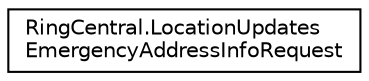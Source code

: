 digraph "Graphical Class Hierarchy"
{
 // LATEX_PDF_SIZE
  edge [fontname="Helvetica",fontsize="10",labelfontname="Helvetica",labelfontsize="10"];
  node [fontname="Helvetica",fontsize="10",shape=record];
  rankdir="LR";
  Node0 [label="RingCentral.LocationUpdates\lEmergencyAddressInfoRequest",height=0.2,width=0.4,color="black", fillcolor="white", style="filled",URL="$classRingCentral_1_1LocationUpdatesEmergencyAddressInfoRequest.html",tooltip="Emergency address assigned to the switch. Only one of a pair emergencyAddress or emergencyLocationId ..."];
}
